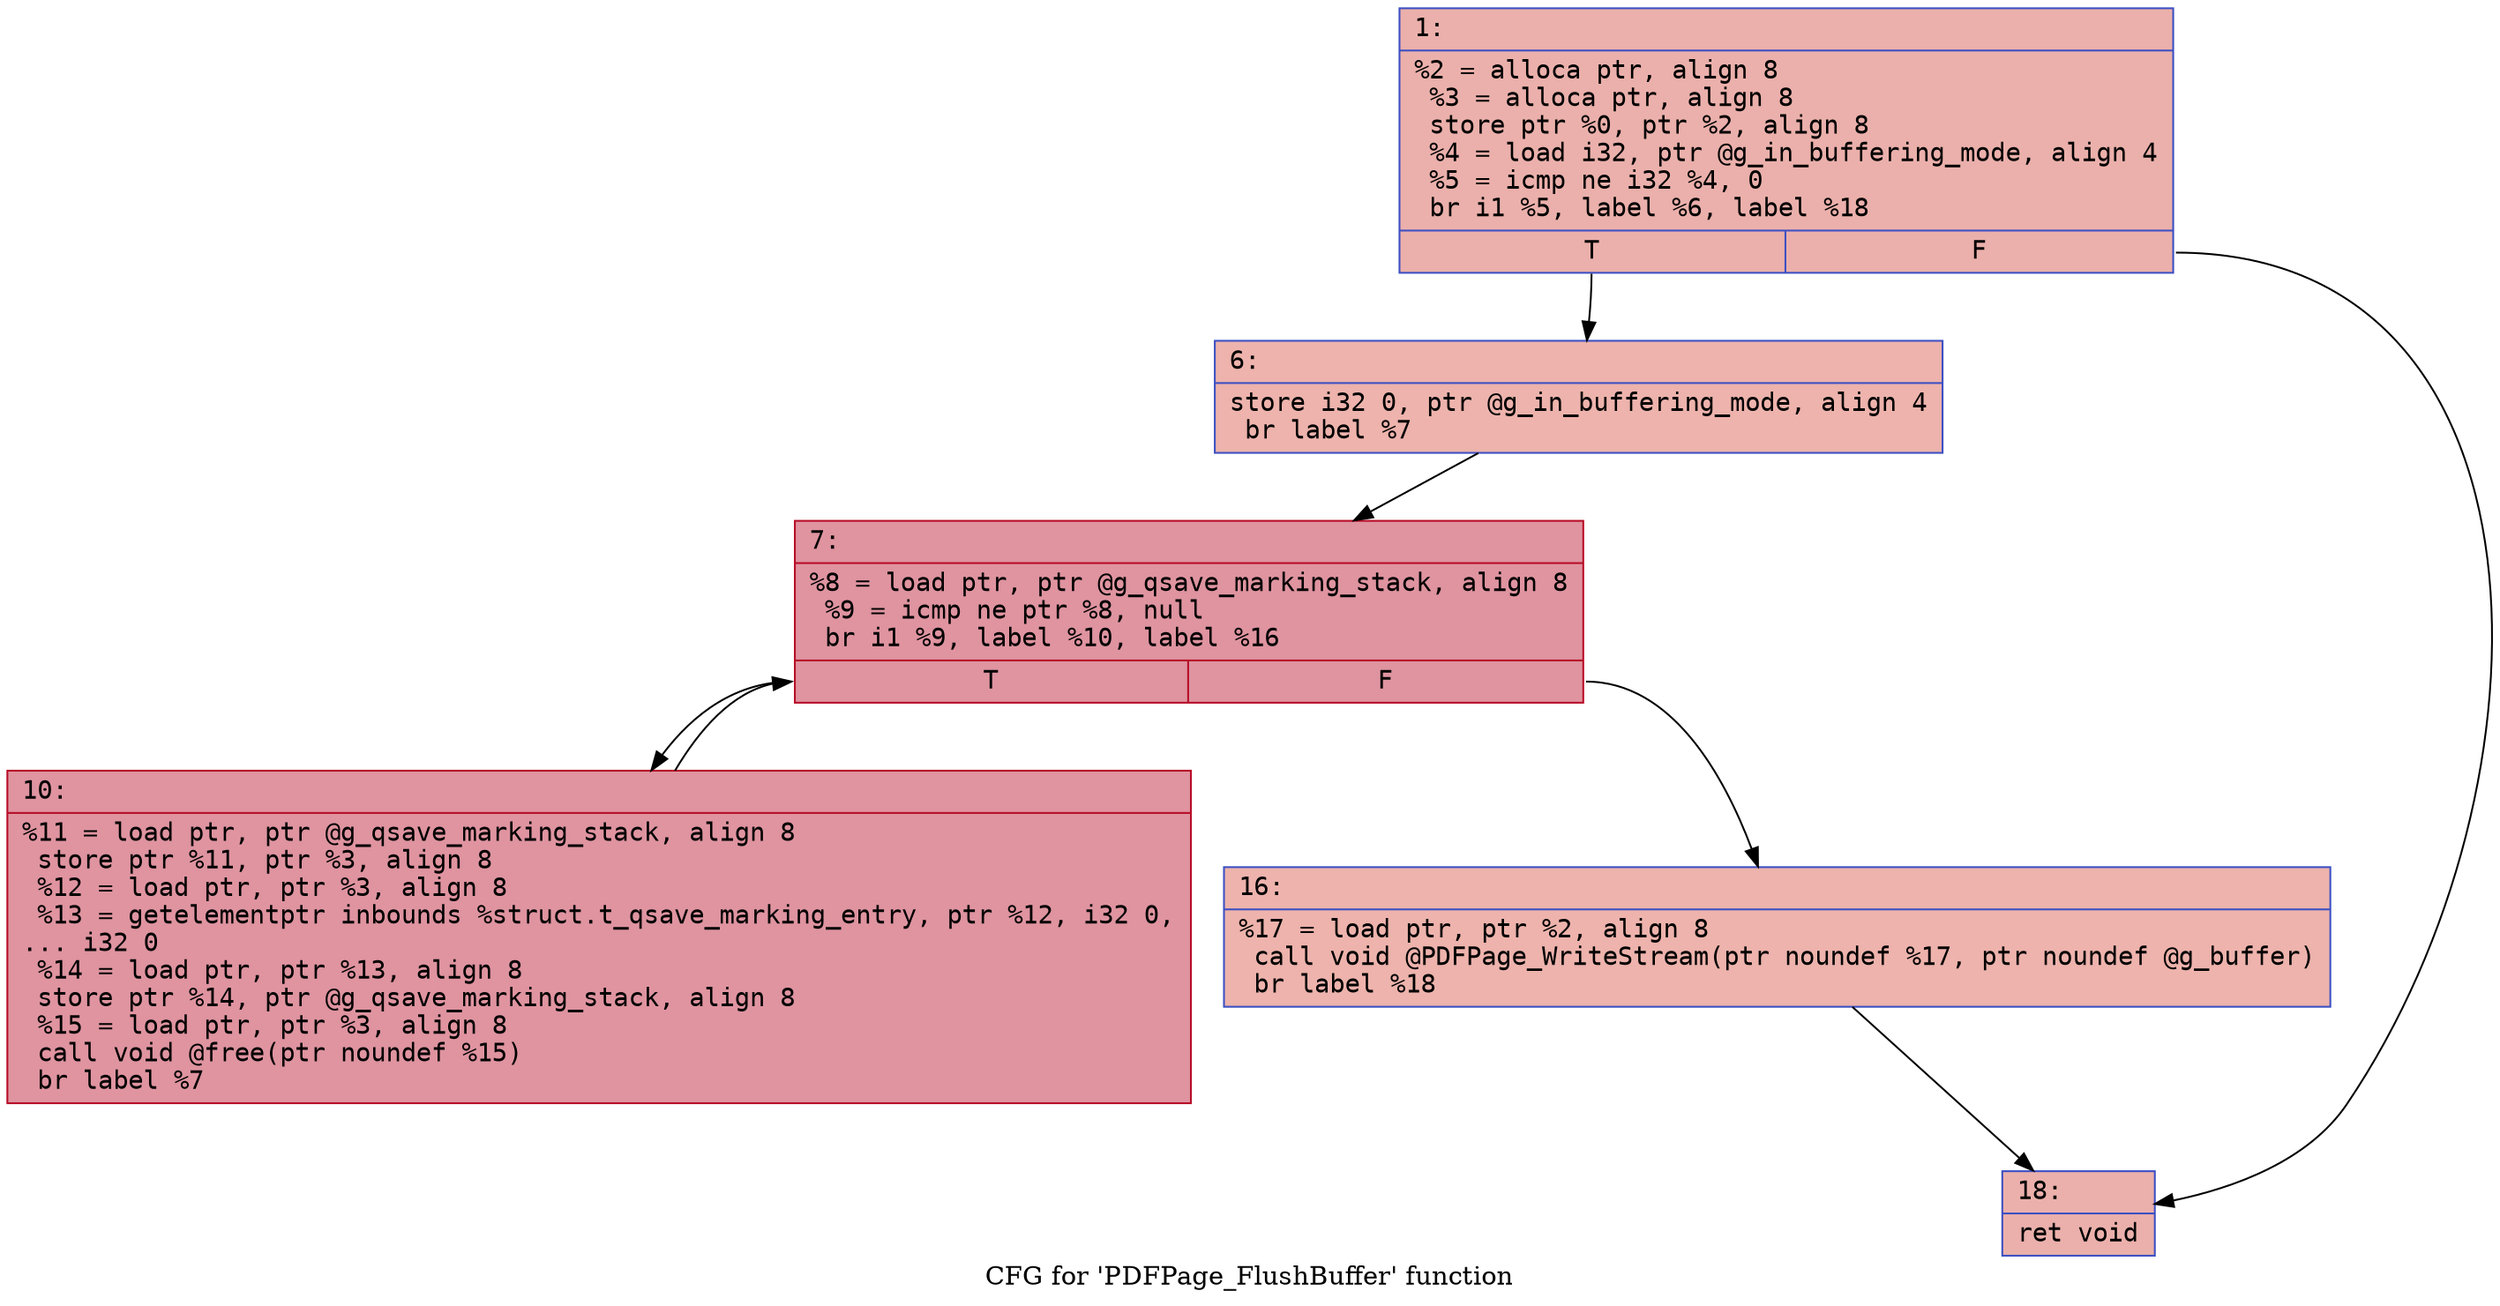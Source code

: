 digraph "CFG for 'PDFPage_FlushBuffer' function" {
	label="CFG for 'PDFPage_FlushBuffer' function";

	Node0x60000052fe30 [shape=record,color="#3d50c3ff", style=filled, fillcolor="#d24b4070" fontname="Courier",label="{1:\l|  %2 = alloca ptr, align 8\l  %3 = alloca ptr, align 8\l  store ptr %0, ptr %2, align 8\l  %4 = load i32, ptr @g_in_buffering_mode, align 4\l  %5 = icmp ne i32 %4, 0\l  br i1 %5, label %6, label %18\l|{<s0>T|<s1>F}}"];
	Node0x60000052fe30:s0 -> Node0x60000052fe80[tooltip="1 -> 6\nProbability 62.50%" ];
	Node0x60000052fe30:s1 -> Node0x600000528000[tooltip="1 -> 18\nProbability 37.50%" ];
	Node0x60000052fe80 [shape=record,color="#3d50c3ff", style=filled, fillcolor="#d6524470" fontname="Courier",label="{6:\l|  store i32 0, ptr @g_in_buffering_mode, align 4\l  br label %7\l}"];
	Node0x60000052fe80 -> Node0x60000052fed0[tooltip="6 -> 7\nProbability 100.00%" ];
	Node0x60000052fed0 [shape=record,color="#b70d28ff", style=filled, fillcolor="#b70d2870" fontname="Courier",label="{7:\l|  %8 = load ptr, ptr @g_qsave_marking_stack, align 8\l  %9 = icmp ne ptr %8, null\l  br i1 %9, label %10, label %16\l|{<s0>T|<s1>F}}"];
	Node0x60000052fed0:s0 -> Node0x60000052ff20[tooltip="7 -> 10\nProbability 96.88%" ];
	Node0x60000052fed0:s1 -> Node0x60000052ff70[tooltip="7 -> 16\nProbability 3.12%" ];
	Node0x60000052ff20 [shape=record,color="#b70d28ff", style=filled, fillcolor="#b70d2870" fontname="Courier",label="{10:\l|  %11 = load ptr, ptr @g_qsave_marking_stack, align 8\l  store ptr %11, ptr %3, align 8\l  %12 = load ptr, ptr %3, align 8\l  %13 = getelementptr inbounds %struct.t_qsave_marking_entry, ptr %12, i32 0,\l... i32 0\l  %14 = load ptr, ptr %13, align 8\l  store ptr %14, ptr @g_qsave_marking_stack, align 8\l  %15 = load ptr, ptr %3, align 8\l  call void @free(ptr noundef %15)\l  br label %7\l}"];
	Node0x60000052ff20 -> Node0x60000052fed0[tooltip="10 -> 7\nProbability 100.00%" ];
	Node0x60000052ff70 [shape=record,color="#3d50c3ff", style=filled, fillcolor="#d6524470" fontname="Courier",label="{16:\l|  %17 = load ptr, ptr %2, align 8\l  call void @PDFPage_WriteStream(ptr noundef %17, ptr noundef @g_buffer)\l  br label %18\l}"];
	Node0x60000052ff70 -> Node0x600000528000[tooltip="16 -> 18\nProbability 100.00%" ];
	Node0x600000528000 [shape=record,color="#3d50c3ff", style=filled, fillcolor="#d24b4070" fontname="Courier",label="{18:\l|  ret void\l}"];
}
